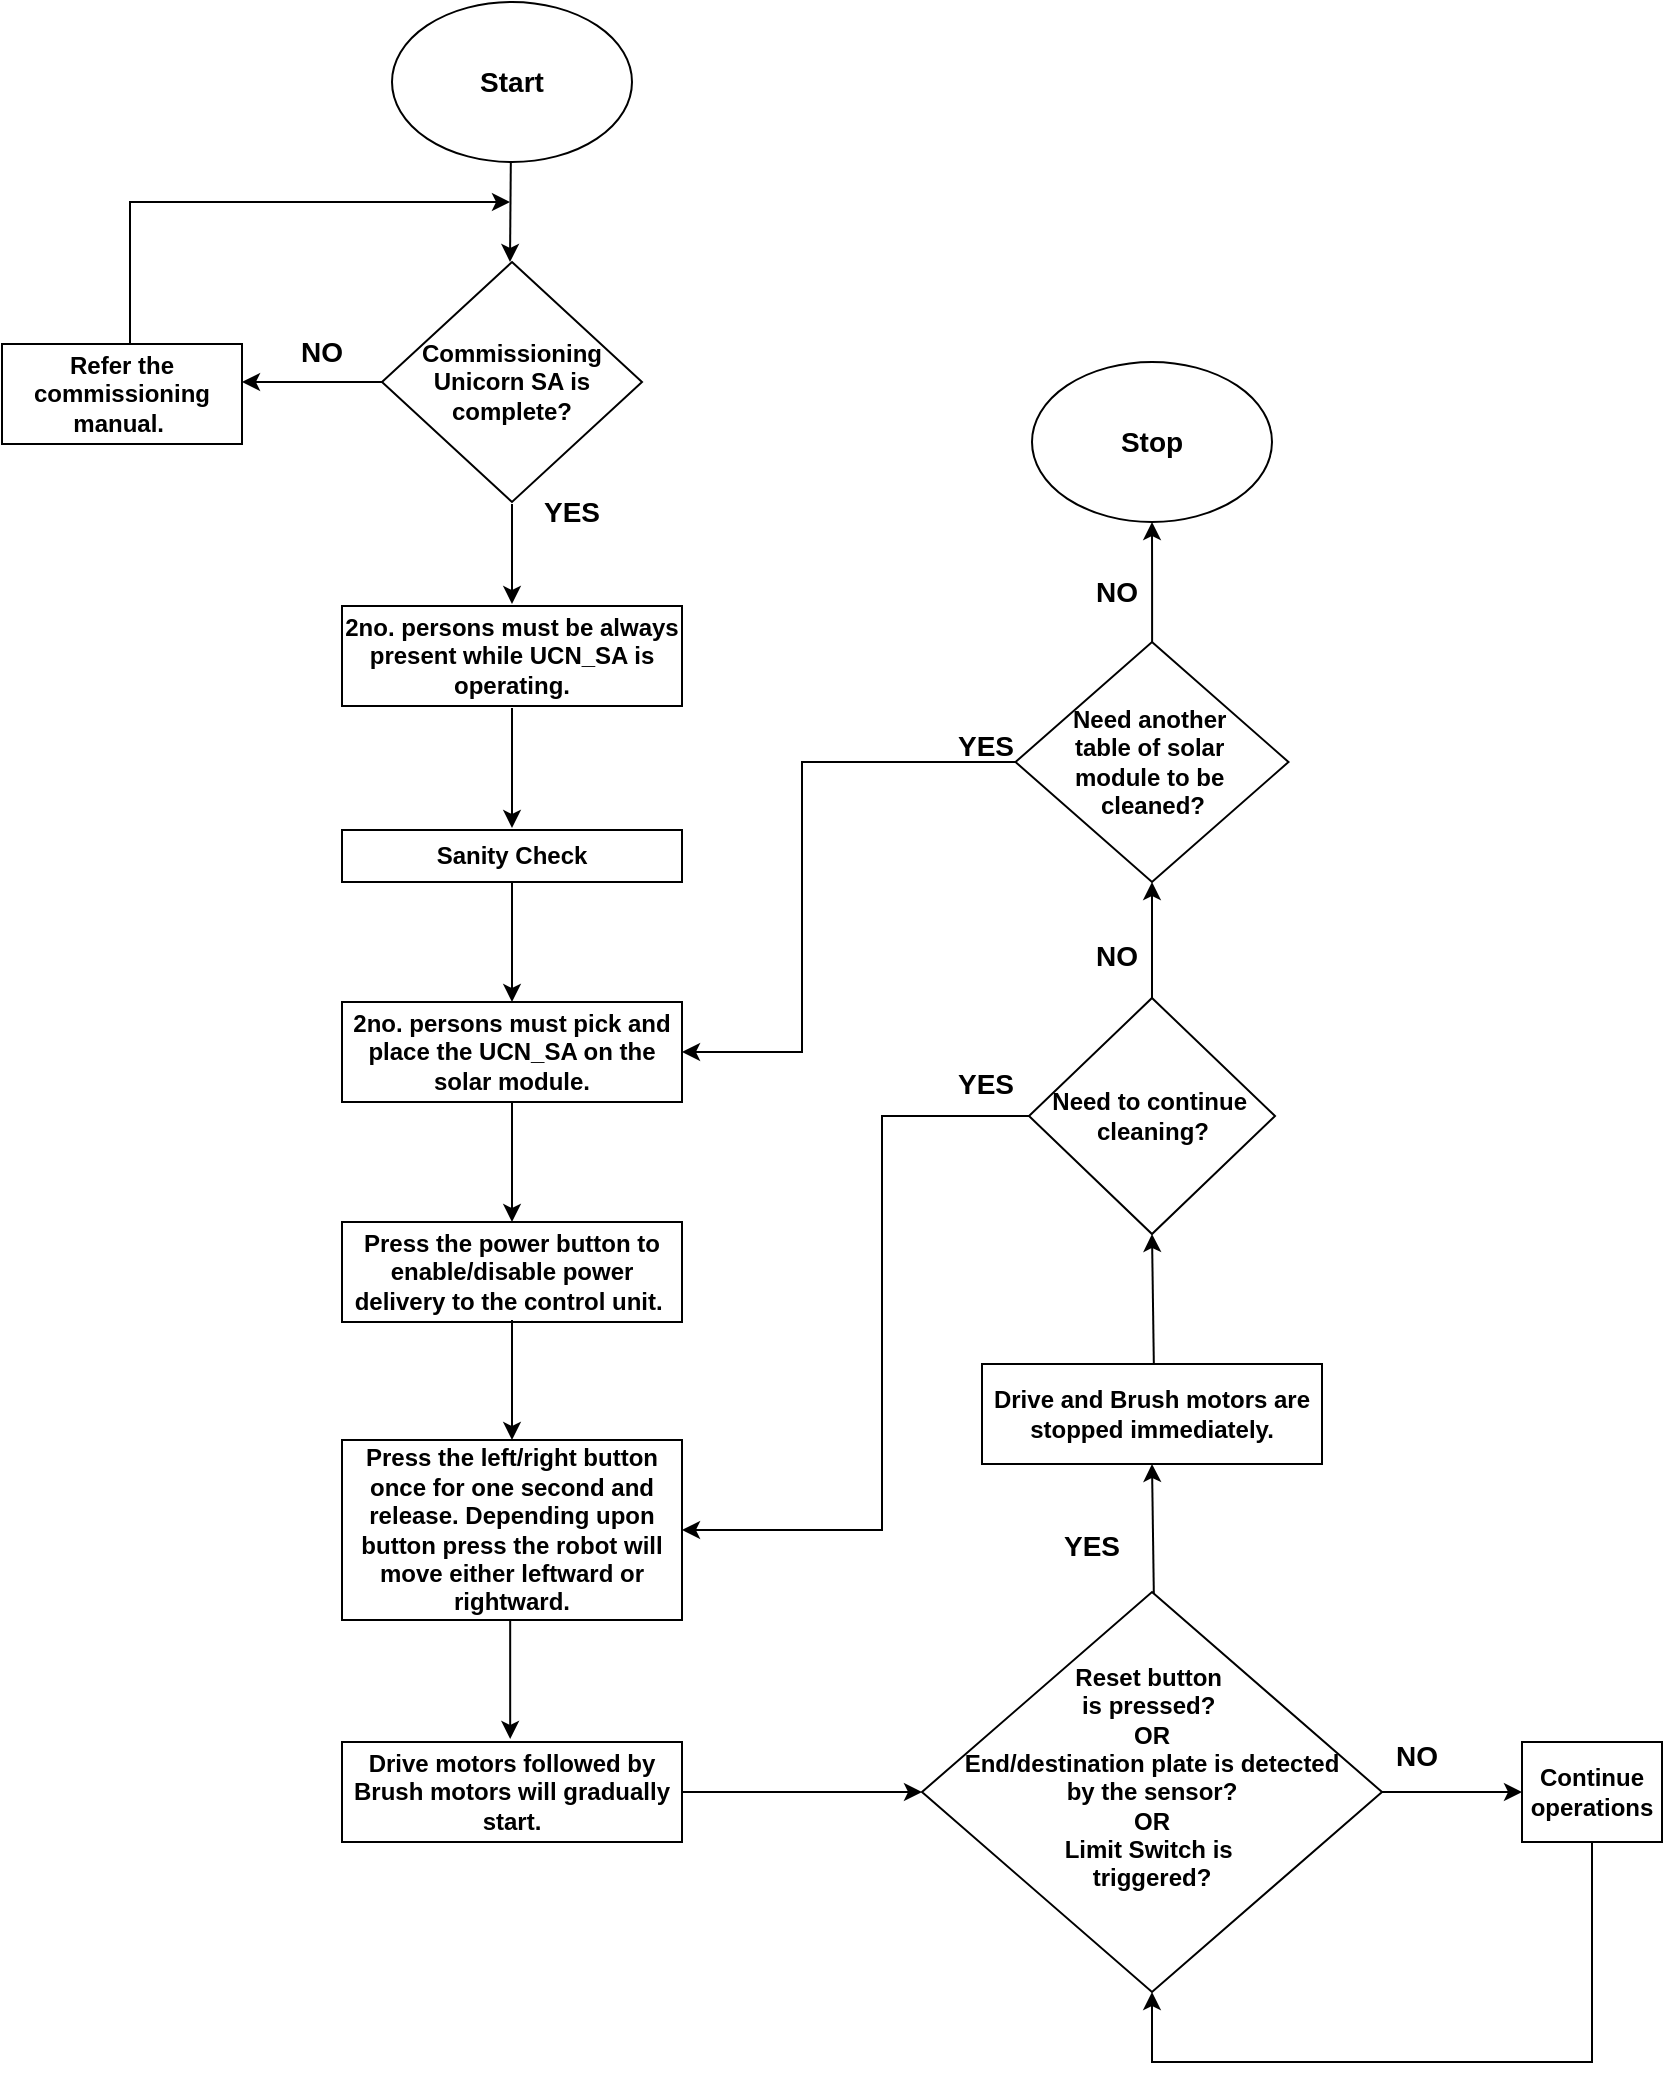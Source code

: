 <mxfile version="25.0.3">
  <diagram id="C5RBs43oDa-KdzZeNtuy" name="Page-1">
    <mxGraphModel dx="1318" dy="527" grid="1" gridSize="10" guides="1" tooltips="1" connect="1" arrows="1" fold="1" page="1" pageScale="1" pageWidth="827" pageHeight="1169" math="0" shadow="0">
      <root>
        <mxCell id="WIyWlLk6GJQsqaUBKTNV-0" />
        <mxCell id="WIyWlLk6GJQsqaUBKTNV-1" parent="WIyWlLk6GJQsqaUBKTNV-0" />
        <mxCell id="9L50VuXP9v0viQyTFFjq-0" value="&lt;font face=&quot;Arial, sans-serif&quot;&gt;&lt;span style=&quot;white-space-collapse: preserve;&quot;&gt;&lt;b style=&quot;&quot;&gt;2no. persons must be always present while UCN_SA is operating.&lt;/b&gt;&lt;/span&gt;&lt;/font&gt;" style="rounded=0;whiteSpace=wrap;html=1;fontSize=12;glass=0;strokeWidth=1;shadow=0;" vertex="1" parent="WIyWlLk6GJQsqaUBKTNV-1">
          <mxGeometry x="410" y="332" width="170" height="50" as="geometry" />
        </mxCell>
        <mxCell id="9L50VuXP9v0viQyTFFjq-1" value="&lt;b&gt;Sanity Check&lt;/b&gt;" style="rounded=0;whiteSpace=wrap;html=1;fontSize=12;glass=0;strokeWidth=1;shadow=0;" vertex="1" parent="WIyWlLk6GJQsqaUBKTNV-1">
          <mxGeometry x="410" y="444" width="170" height="26" as="geometry" />
        </mxCell>
        <mxCell id="9L50VuXP9v0viQyTFFjq-2" value="&lt;b style=&quot;&quot;&gt;2no. persons must pick and place the UCN_SA on the solar module.&lt;/b&gt;" style="rounded=0;whiteSpace=wrap;html=1;fontSize=12;glass=0;strokeWidth=1;shadow=0;" vertex="1" parent="WIyWlLk6GJQsqaUBKTNV-1">
          <mxGeometry x="410" y="530" width="170" height="50" as="geometry" />
        </mxCell>
        <mxCell id="CrPXYWPc4lVgcHaiqqyZ-29" style="edgeStyle=orthogonalEdgeStyle;rounded=0;orthogonalLoop=1;jettySize=auto;html=1;exitX=0;exitY=0.5;exitDx=0;exitDy=0;entryX=1;entryY=0.5;entryDx=0;entryDy=0;" edge="1" parent="WIyWlLk6GJQsqaUBKTNV-1" source="CrPXYWPc4lVgcHaiqqyZ-1" target="9L50VuXP9v0viQyTFFjq-23">
          <mxGeometry relative="1" as="geometry">
            <Array as="points">
              <mxPoint x="680" y="587" />
              <mxPoint x="680" y="794" />
            </Array>
          </mxGeometry>
        </mxCell>
        <mxCell id="9L50VuXP9v0viQyTFFjq-3" value="&lt;b&gt;Press the power button to enable/disable power delivery to the control unit.&amp;nbsp;&lt;/b&gt;" style="rounded=0;whiteSpace=wrap;html=1;fontSize=12;glass=0;strokeWidth=1;shadow=0;" vertex="1" parent="WIyWlLk6GJQsqaUBKTNV-1">
          <mxGeometry x="410" y="640" width="170" height="50" as="geometry" />
        </mxCell>
        <mxCell id="9L50VuXP9v0viQyTFFjq-5" value="&lt;b&gt;Drive and Brush motors are stopped immediately.&lt;/b&gt;" style="rounded=0;whiteSpace=wrap;html=1;fontSize=12;glass=0;strokeWidth=1;shadow=0;" vertex="1" parent="WIyWlLk6GJQsqaUBKTNV-1">
          <mxGeometry x="730" y="711" width="170" height="50" as="geometry" />
        </mxCell>
        <mxCell id="9L50VuXP9v0viQyTFFjq-7" value="" style="endArrow=classic;html=1;rounded=0;exitX=0.5;exitY=1;exitDx=0;exitDy=0;entryX=0.5;entryY=0;entryDx=0;entryDy=0;" edge="1" parent="WIyWlLk6GJQsqaUBKTNV-1">
          <mxGeometry width="50" height="50" relative="1" as="geometry">
            <mxPoint x="495" y="281.0" as="sourcePoint" />
            <mxPoint x="495" y="331.0" as="targetPoint" />
          </mxGeometry>
        </mxCell>
        <mxCell id="9L50VuXP9v0viQyTFFjq-8" value="&lt;font style=&quot;font-size: 14px;&quot;&gt;&lt;b&gt;Start&lt;/b&gt;&lt;/font&gt;" style="ellipse;whiteSpace=wrap;html=1;" vertex="1" parent="WIyWlLk6GJQsqaUBKTNV-1">
          <mxGeometry x="435" y="30" width="120" height="80" as="geometry" />
        </mxCell>
        <mxCell id="9L50VuXP9v0viQyTFFjq-9" value="&lt;span style=&quot;font-family: Arial, sans-serif; white-space-collapse: preserve;&quot;&gt;&lt;font&gt;&lt;b&gt;Commissioning  Unicorn SA is complete?&lt;/b&gt;&lt;/font&gt;&lt;/span&gt;" style="rhombus;whiteSpace=wrap;html=1;" vertex="1" parent="WIyWlLk6GJQsqaUBKTNV-1">
          <mxGeometry x="430" y="160" width="130" height="120" as="geometry" />
        </mxCell>
        <mxCell id="9L50VuXP9v0viQyTFFjq-10" value="" style="endArrow=classic;html=1;rounded=0;exitX=0.5;exitY=1;exitDx=0;exitDy=0;" edge="1" parent="WIyWlLk6GJQsqaUBKTNV-1">
          <mxGeometry width="50" height="50" relative="1" as="geometry">
            <mxPoint x="494.41" y="110.0" as="sourcePoint" />
            <mxPoint x="494" y="160" as="targetPoint" />
          </mxGeometry>
        </mxCell>
        <mxCell id="9L50VuXP9v0viQyTFFjq-11" value="&lt;font style=&quot;font-size: 14px;&quot;&gt;&lt;b&gt;YES&lt;/b&gt;&lt;/font&gt;" style="text;html=1;align=center;verticalAlign=middle;whiteSpace=wrap;rounded=0;" vertex="1" parent="WIyWlLk6GJQsqaUBKTNV-1">
          <mxGeometry x="495" y="270" width="60" height="30" as="geometry" />
        </mxCell>
        <mxCell id="9L50VuXP9v0viQyTFFjq-12" value="&lt;font style=&quot;font-size: 14px;&quot;&gt;&lt;b&gt;NO&lt;/b&gt;&lt;/font&gt;" style="text;html=1;align=center;verticalAlign=middle;whiteSpace=wrap;rounded=0;" vertex="1" parent="WIyWlLk6GJQsqaUBKTNV-1">
          <mxGeometry x="370" y="190" width="60" height="30" as="geometry" />
        </mxCell>
        <mxCell id="9L50VuXP9v0viQyTFFjq-13" value="" style="endArrow=classic;html=1;rounded=0;exitX=0.5;exitY=1;exitDx=0;exitDy=0;entryX=0.5;entryY=0;entryDx=0;entryDy=0;" edge="1" parent="WIyWlLk6GJQsqaUBKTNV-1">
          <mxGeometry width="50" height="50" relative="1" as="geometry">
            <mxPoint x="495" y="383.0" as="sourcePoint" />
            <mxPoint x="495" y="443" as="targetPoint" />
          </mxGeometry>
        </mxCell>
        <mxCell id="9L50VuXP9v0viQyTFFjq-14" value="" style="endArrow=classic;html=1;rounded=0;exitX=0.5;exitY=1;exitDx=0;exitDy=0;entryX=0.5;entryY=0;entryDx=0;entryDy=0;" edge="1" parent="WIyWlLk6GJQsqaUBKTNV-1">
          <mxGeometry width="50" height="50" relative="1" as="geometry">
            <mxPoint x="495" y="470.0" as="sourcePoint" />
            <mxPoint x="495" y="530" as="targetPoint" />
          </mxGeometry>
        </mxCell>
        <mxCell id="9L50VuXP9v0viQyTFFjq-15" value="" style="endArrow=classic;html=1;rounded=0;exitX=0.5;exitY=1;exitDx=0;exitDy=0;entryX=0.5;entryY=0;entryDx=0;entryDy=0;" edge="1" parent="WIyWlLk6GJQsqaUBKTNV-1">
          <mxGeometry width="50" height="50" relative="1" as="geometry">
            <mxPoint x="495" y="580.0" as="sourcePoint" />
            <mxPoint x="495" y="640" as="targetPoint" />
          </mxGeometry>
        </mxCell>
        <mxCell id="9L50VuXP9v0viQyTFFjq-16" value="" style="endArrow=classic;html=1;rounded=0;exitX=0.5;exitY=1;exitDx=0;exitDy=0;entryX=0.5;entryY=0;entryDx=0;entryDy=0;" edge="1" parent="WIyWlLk6GJQsqaUBKTNV-1">
          <mxGeometry width="50" height="50" relative="1" as="geometry">
            <mxPoint x="495.0" y="689.0" as="sourcePoint" />
            <mxPoint x="495.0" y="749" as="targetPoint" />
          </mxGeometry>
        </mxCell>
        <mxCell id="9L50VuXP9v0viQyTFFjq-23" value="&lt;b&gt;Press the left/right button once for one second and release. Depending upon button press the robot will move either leftward or rightward.&lt;/b&gt;" style="rounded=0;whiteSpace=wrap;html=1;fontSize=12;glass=0;strokeWidth=1;shadow=0;" vertex="1" parent="WIyWlLk6GJQsqaUBKTNV-1">
          <mxGeometry x="410" y="749" width="170" height="90" as="geometry" />
        </mxCell>
        <mxCell id="9L50VuXP9v0viQyTFFjq-25" value="&lt;font style=&quot;font-size: 14px;&quot;&gt;&lt;b&gt;NO&lt;/b&gt;&lt;/font&gt;" style="text;html=1;align=center;verticalAlign=middle;whiteSpace=wrap;rounded=0;" vertex="1" parent="WIyWlLk6GJQsqaUBKTNV-1">
          <mxGeometry x="780" y="500" width="35" height="13.5" as="geometry" />
        </mxCell>
        <mxCell id="CrPXYWPc4lVgcHaiqqyZ-31" style="edgeStyle=orthogonalEdgeStyle;rounded=0;orthogonalLoop=1;jettySize=auto;html=1;entryX=1;entryY=0.5;entryDx=0;entryDy=0;" edge="1" parent="WIyWlLk6GJQsqaUBKTNV-1" source="9L50VuXP9v0viQyTFFjq-27" target="9L50VuXP9v0viQyTFFjq-2">
          <mxGeometry relative="1" as="geometry">
            <Array as="points">
              <mxPoint x="640" y="410" />
              <mxPoint x="640" y="555" />
            </Array>
          </mxGeometry>
        </mxCell>
        <mxCell id="CrPXYWPc4lVgcHaiqqyZ-33" value="" style="edgeStyle=orthogonalEdgeStyle;rounded=0;orthogonalLoop=1;jettySize=auto;html=1;" edge="1" parent="WIyWlLk6GJQsqaUBKTNV-1" source="9L50VuXP9v0viQyTFFjq-27" target="9L50VuXP9v0viQyTFFjq-44">
          <mxGeometry relative="1" as="geometry" />
        </mxCell>
        <mxCell id="9L50VuXP9v0viQyTFFjq-27" value="&lt;b&gt;Need another&amp;nbsp;&lt;/b&gt;&lt;div&gt;&lt;b&gt;table of solar&amp;nbsp;&lt;/b&gt;&lt;/div&gt;&lt;div&gt;&lt;b&gt;module to be&amp;nbsp;&lt;/b&gt;&lt;/div&gt;&lt;div&gt;&lt;b&gt;cleaned?&lt;/b&gt;&lt;/div&gt;" style="rhombus;whiteSpace=wrap;html=1;" vertex="1" parent="WIyWlLk6GJQsqaUBKTNV-1">
          <mxGeometry x="746.75" y="350" width="136.5" height="120" as="geometry" />
        </mxCell>
        <mxCell id="9L50VuXP9v0viQyTFFjq-29" value="&lt;font style=&quot;font-size: 14px;&quot;&gt;&lt;b&gt;YES&lt;/b&gt;&lt;/font&gt;" style="text;html=1;align=center;verticalAlign=middle;whiteSpace=wrap;rounded=0;" vertex="1" parent="WIyWlLk6GJQsqaUBKTNV-1">
          <mxGeometry x="770" y="800" width="30" height="4" as="geometry" />
        </mxCell>
        <mxCell id="9L50VuXP9v0viQyTFFjq-44" value="&lt;font style=&quot;font-size: 14px;&quot;&gt;&lt;b&gt;Stop&lt;/b&gt;&lt;/font&gt;" style="ellipse;whiteSpace=wrap;html=1;" vertex="1" parent="WIyWlLk6GJQsqaUBKTNV-1">
          <mxGeometry x="755" y="210" width="120" height="80" as="geometry" />
        </mxCell>
        <mxCell id="9L50VuXP9v0viQyTFFjq-67" value="&lt;font face=&quot;Arial, sans-serif&quot;&gt;&lt;span style=&quot;white-space-collapse: preserve;&quot;&gt;&lt;b&gt;Refer the commissioning manual. &lt;/b&gt;&lt;/span&gt;&lt;/font&gt;" style="rounded=0;whiteSpace=wrap;html=1;fontSize=12;glass=0;strokeWidth=1;shadow=0;" vertex="1" parent="WIyWlLk6GJQsqaUBKTNV-1">
          <mxGeometry x="240" y="201" width="120" height="50" as="geometry" />
        </mxCell>
        <mxCell id="9L50VuXP9v0viQyTFFjq-68" value="" style="endArrow=classic;html=1;rounded=0;entryX=1;entryY=0.5;entryDx=0;entryDy=0;exitX=1;exitY=1;exitDx=0;exitDy=0;" edge="1" parent="WIyWlLk6GJQsqaUBKTNV-1" source="9L50VuXP9v0viQyTFFjq-12">
          <mxGeometry width="50" height="50" relative="1" as="geometry">
            <mxPoint x="400" y="220" as="sourcePoint" />
            <mxPoint x="360" y="220" as="targetPoint" />
          </mxGeometry>
        </mxCell>
        <mxCell id="9L50VuXP9v0viQyTFFjq-71" value="" style="endArrow=classic;html=1;rounded=0;" edge="1" parent="WIyWlLk6GJQsqaUBKTNV-1">
          <mxGeometry relative="1" as="geometry">
            <mxPoint x="304" y="201" as="sourcePoint" />
            <mxPoint x="494" y="130" as="targetPoint" />
            <Array as="points">
              <mxPoint x="304" y="130" />
            </Array>
          </mxGeometry>
        </mxCell>
        <mxCell id="9L50VuXP9v0viQyTFFjq-73" value="&lt;b style=&quot;&quot;&gt;Drive motors followed by Brush motors will gradually start.&lt;/b&gt;" style="rounded=0;whiteSpace=wrap;html=1;fontSize=12;glass=0;strokeWidth=1;shadow=0;" vertex="1" parent="WIyWlLk6GJQsqaUBKTNV-1">
          <mxGeometry x="410" y="900" width="170" height="50" as="geometry" />
        </mxCell>
        <mxCell id="9L50VuXP9v0viQyTFFjq-74" value="" style="endArrow=classic;html=1;rounded=0;exitX=0.5;exitY=1;exitDx=0;exitDy=0;entryX=0.5;entryY=0;entryDx=0;entryDy=0;" edge="1" parent="WIyWlLk6GJQsqaUBKTNV-1">
          <mxGeometry width="50" height="50" relative="1" as="geometry">
            <mxPoint x="494.09" y="838.5" as="sourcePoint" />
            <mxPoint x="494.09" y="898.5" as="targetPoint" />
          </mxGeometry>
        </mxCell>
        <mxCell id="CrPXYWPc4lVgcHaiqqyZ-0" value="&lt;div&gt;&lt;div&gt;&lt;b&gt;Reset button&amp;nbsp;&lt;/b&gt;&lt;/div&gt;&lt;div&gt;&lt;b&gt;is&amp;nbsp;&lt;/b&gt;&lt;b style=&quot;background-color: initial;&quot;&gt;pressed&lt;/b&gt;&lt;b style=&quot;background-color: initial;&quot;&gt;?&amp;nbsp;&lt;/b&gt;&lt;/div&gt;&lt;div&gt;&lt;b style=&quot;background-color: initial;&quot;&gt;OR&lt;/b&gt;&lt;/div&gt;&lt;/div&gt;&lt;div&gt;&lt;b style=&quot;background-color: initial;&quot;&gt;End/destination&amp;nbsp;&lt;/b&gt;&lt;b style=&quot;background-color: initial;&quot;&gt;plate is detected&lt;/b&gt;&lt;/div&gt;&lt;div&gt;&lt;b&gt;&amp;nbsp;by the sensor?&amp;nbsp;&lt;/b&gt;&lt;/div&gt;&lt;div&gt;&lt;b&gt;OR&lt;/b&gt;&lt;/div&gt;&lt;div&gt;&lt;b&gt;Limit Switch is&amp;nbsp;&lt;/b&gt;&lt;/div&gt;&lt;div&gt;&lt;b&gt;triggered?&lt;/b&gt;&lt;b&gt;&lt;/b&gt;&lt;/div&gt;&lt;div&gt;&lt;br&gt;&lt;/div&gt;" style="rhombus;whiteSpace=wrap;html=1;" vertex="1" parent="WIyWlLk6GJQsqaUBKTNV-1">
          <mxGeometry x="700" y="825" width="230" height="200" as="geometry" />
        </mxCell>
        <mxCell id="CrPXYWPc4lVgcHaiqqyZ-1" value="&lt;b&gt;Need to continue&lt;/b&gt;&lt;b style=&quot;background-color: initial;&quot;&gt;&amp;nbsp;&lt;/b&gt;&lt;div&gt;&lt;b style=&quot;background-color: initial;&quot;&gt;cleaning?&lt;/b&gt;&lt;/div&gt;" style="rhombus;whiteSpace=wrap;html=1;" vertex="1" parent="WIyWlLk6GJQsqaUBKTNV-1">
          <mxGeometry x="753.5" y="528" width="123" height="118" as="geometry" />
        </mxCell>
        <mxCell id="CrPXYWPc4lVgcHaiqqyZ-7" value="" style="endArrow=classic;html=1;rounded=0;entryX=0;entryY=0.5;entryDx=0;entryDy=0;exitX=1;exitY=0.5;exitDx=0;exitDy=0;" edge="1" parent="WIyWlLk6GJQsqaUBKTNV-1" source="9L50VuXP9v0viQyTFFjq-73" target="CrPXYWPc4lVgcHaiqqyZ-0">
          <mxGeometry width="50" height="50" relative="1" as="geometry">
            <mxPoint x="422" y="931" as="sourcePoint" />
            <mxPoint x="251" y="1050" as="targetPoint" />
            <Array as="points" />
          </mxGeometry>
        </mxCell>
        <mxCell id="CrPXYWPc4lVgcHaiqqyZ-23" value="&lt;font style=&quot;font-size: 14px;&quot;&gt;&lt;b&gt;YES&lt;/b&gt;&lt;/font&gt;" style="text;html=1;align=center;verticalAlign=middle;whiteSpace=wrap;rounded=0;" vertex="1" parent="WIyWlLk6GJQsqaUBKTNV-1">
          <mxGeometry x="716.75" y="569" width="30" height="4" as="geometry" />
        </mxCell>
        <mxCell id="CrPXYWPc4lVgcHaiqqyZ-26" value="" style="endArrow=classic;html=1;rounded=0;exitX=0.5;exitY=0;exitDx=0;exitDy=0;entryX=0.5;entryY=1;entryDx=0;entryDy=0;" edge="1" parent="WIyWlLk6GJQsqaUBKTNV-1" source="CrPXYWPc4lVgcHaiqqyZ-1" target="9L50VuXP9v0viQyTFFjq-27">
          <mxGeometry width="50" height="50" relative="1" as="geometry">
            <mxPoint x="820" y="528" as="sourcePoint" />
            <mxPoint x="893.5" y="528" as="targetPoint" />
          </mxGeometry>
        </mxCell>
        <mxCell id="CrPXYWPc4lVgcHaiqqyZ-27" value="" style="endArrow=classic;html=1;rounded=0;exitX=0.5;exitY=1;exitDx=0;exitDy=0;entryX=0.424;entryY=1;entryDx=0;entryDy=0;entryPerimeter=0;" edge="1" parent="WIyWlLk6GJQsqaUBKTNV-1">
          <mxGeometry width="50" height="50" relative="1" as="geometry">
            <mxPoint x="815.92" y="826" as="sourcePoint" />
            <mxPoint x="815.0" y="761" as="targetPoint" />
          </mxGeometry>
        </mxCell>
        <mxCell id="CrPXYWPc4lVgcHaiqqyZ-28" value="" style="endArrow=classic;html=1;rounded=0;exitX=0.5;exitY=1;exitDx=0;exitDy=0;entryX=0.424;entryY=1;entryDx=0;entryDy=0;entryPerimeter=0;" edge="1" parent="WIyWlLk6GJQsqaUBKTNV-1">
          <mxGeometry width="50" height="50" relative="1" as="geometry">
            <mxPoint x="815.92" y="711" as="sourcePoint" />
            <mxPoint x="815.0" y="646" as="targetPoint" />
          </mxGeometry>
        </mxCell>
        <mxCell id="CrPXYWPc4lVgcHaiqqyZ-32" value="&lt;font style=&quot;font-size: 14px;&quot;&gt;&lt;b&gt;YES&lt;/b&gt;&lt;/font&gt;" style="text;html=1;align=center;verticalAlign=middle;whiteSpace=wrap;rounded=0;" vertex="1" parent="WIyWlLk6GJQsqaUBKTNV-1">
          <mxGeometry x="716.75" y="400" width="30" height="4" as="geometry" />
        </mxCell>
        <mxCell id="CrPXYWPc4lVgcHaiqqyZ-35" value="&lt;font style=&quot;font-size: 14px;&quot;&gt;&lt;b&gt;NO&lt;/b&gt;&lt;/font&gt;" style="text;html=1;align=center;verticalAlign=middle;whiteSpace=wrap;rounded=0;" vertex="1" parent="WIyWlLk6GJQsqaUBKTNV-1">
          <mxGeometry x="780" y="318.5" width="35" height="13.5" as="geometry" />
        </mxCell>
        <mxCell id="CrPXYWPc4lVgcHaiqqyZ-39" style="edgeStyle=orthogonalEdgeStyle;rounded=0;orthogonalLoop=1;jettySize=auto;html=1;exitX=0.5;exitY=1;exitDx=0;exitDy=0;entryX=0.5;entryY=1;entryDx=0;entryDy=0;" edge="1" parent="WIyWlLk6GJQsqaUBKTNV-1" source="CrPXYWPc4lVgcHaiqqyZ-36" target="CrPXYWPc4lVgcHaiqqyZ-0">
          <mxGeometry relative="1" as="geometry">
            <Array as="points">
              <mxPoint x="1035" y="1060" />
              <mxPoint x="815" y="1060" />
            </Array>
          </mxGeometry>
        </mxCell>
        <mxCell id="CrPXYWPc4lVgcHaiqqyZ-36" value="&lt;b style=&quot;&quot;&gt;Continue operations&lt;/b&gt;" style="rounded=0;whiteSpace=wrap;html=1;fontSize=12;glass=0;strokeWidth=1;shadow=0;" vertex="1" parent="WIyWlLk6GJQsqaUBKTNV-1">
          <mxGeometry x="1000" y="900" width="70" height="50" as="geometry" />
        </mxCell>
        <mxCell id="CrPXYWPc4lVgcHaiqqyZ-37" value="" style="endArrow=classic;html=1;rounded=0;entryX=0;entryY=0.5;entryDx=0;entryDy=0;" edge="1" parent="WIyWlLk6GJQsqaUBKTNV-1" target="CrPXYWPc4lVgcHaiqqyZ-36">
          <mxGeometry width="50" height="50" relative="1" as="geometry">
            <mxPoint x="930" y="925" as="sourcePoint" />
            <mxPoint x="1040" y="924.52" as="targetPoint" />
            <Array as="points" />
          </mxGeometry>
        </mxCell>
        <mxCell id="CrPXYWPc4lVgcHaiqqyZ-38" value="&lt;font style=&quot;font-size: 14px;&quot;&gt;&lt;b&gt;NO&lt;/b&gt;&lt;/font&gt;" style="text;html=1;align=center;verticalAlign=middle;whiteSpace=wrap;rounded=0;" vertex="1" parent="WIyWlLk6GJQsqaUBKTNV-1">
          <mxGeometry x="930" y="900" width="35" height="13.5" as="geometry" />
        </mxCell>
      </root>
    </mxGraphModel>
  </diagram>
</mxfile>
